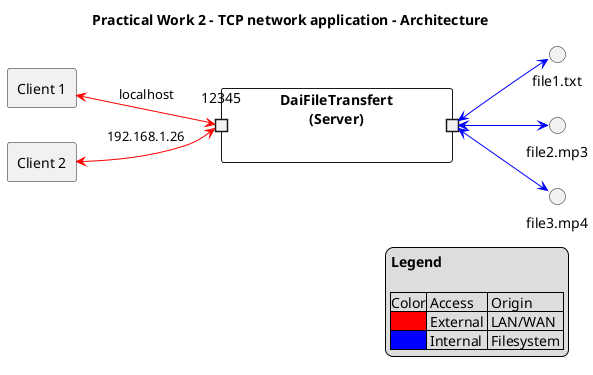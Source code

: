 @startuml "practical-work-2-tcp-network-application-architecture"
left to right direction

skinparam boxPadding 20
skinparam componentPadding 10
skinparam componentStyle rectangle
skinparam maxMessageSize 300
skinparam noteTextAlignment center
skinparam sequenceMessageAlign direction
skinparam wrapWidth 250

!pragma teoz true

title "Practical Work 2 - TCP network application - Architecture"

interface "file1.txt" as file1
interface "file2.mp3" as file2
interface "file3.mp4" as file3

component "DaiFileTransfert\n(Server)" as dp {
    portin 12345
    portout " " as internal
}

component "Client 1" as client1
component "Client 2" as client2

client1 <-[#red]-> 12345 : localhost
client2 <-[#red]-> 12345 : 192.168.1.26


file1 <-up[#blue]-> internal
file2 <-up[#blue]-> internal
file3 <-up[#blue]-> internal

legend right
**Legend**

|Color| Access | Origin |
|<#red>| External | LAN/WAN |
|<#blue>| Internal | Filesystem |
endlegend
@enduml
